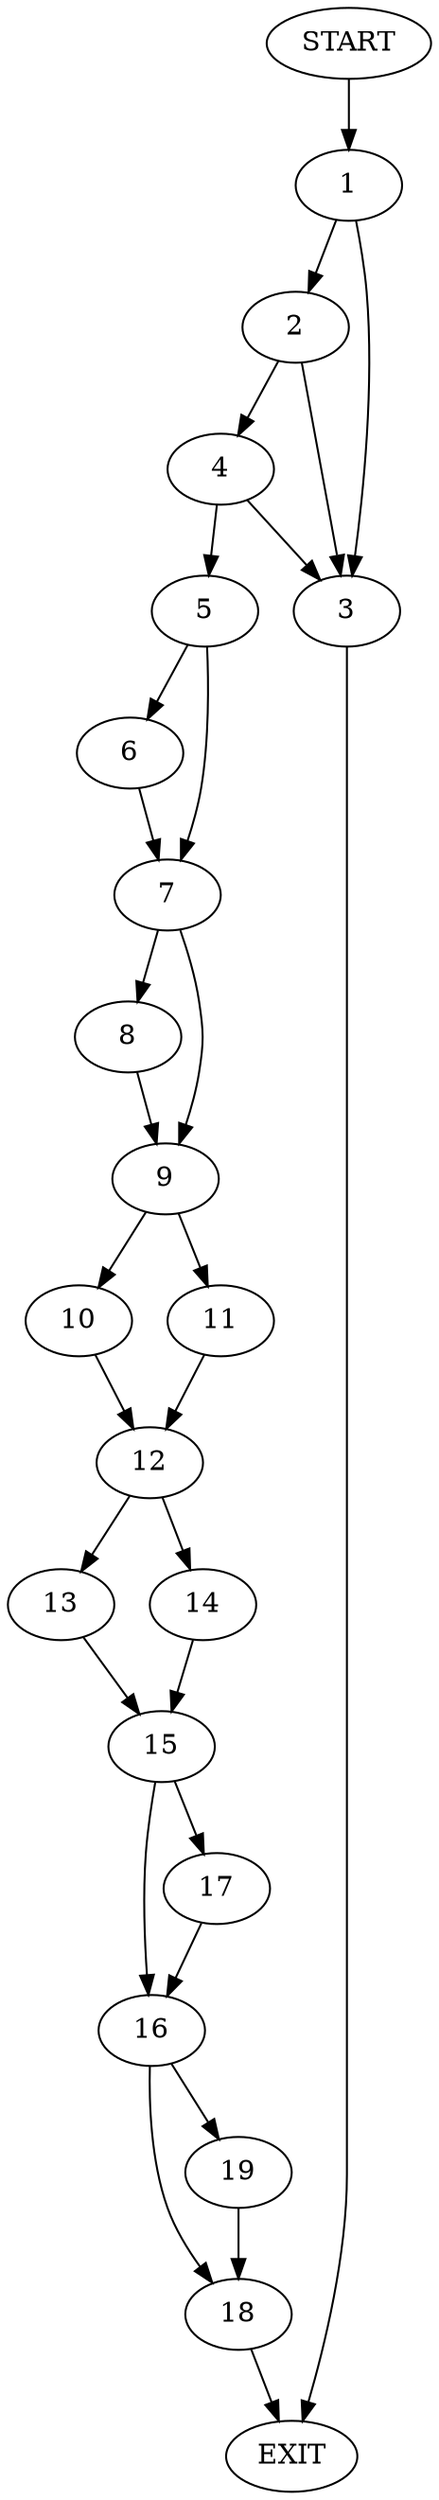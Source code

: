 digraph {
0 [label="START"]
20 [label="EXIT"]
0 -> 1
1 -> 2
1 -> 3
2 -> 4
2 -> 3
3 -> 20
4 -> 5
4 -> 3
5 -> 6
5 -> 7
7 -> 8
7 -> 9
6 -> 7
8 -> 9
9 -> 10
9 -> 11
10 -> 12
11 -> 12
12 -> 13
12 -> 14
14 -> 15
13 -> 15
15 -> 16
15 -> 17
16 -> 18
16 -> 19
17 -> 16
19 -> 18
18 -> 20
}
